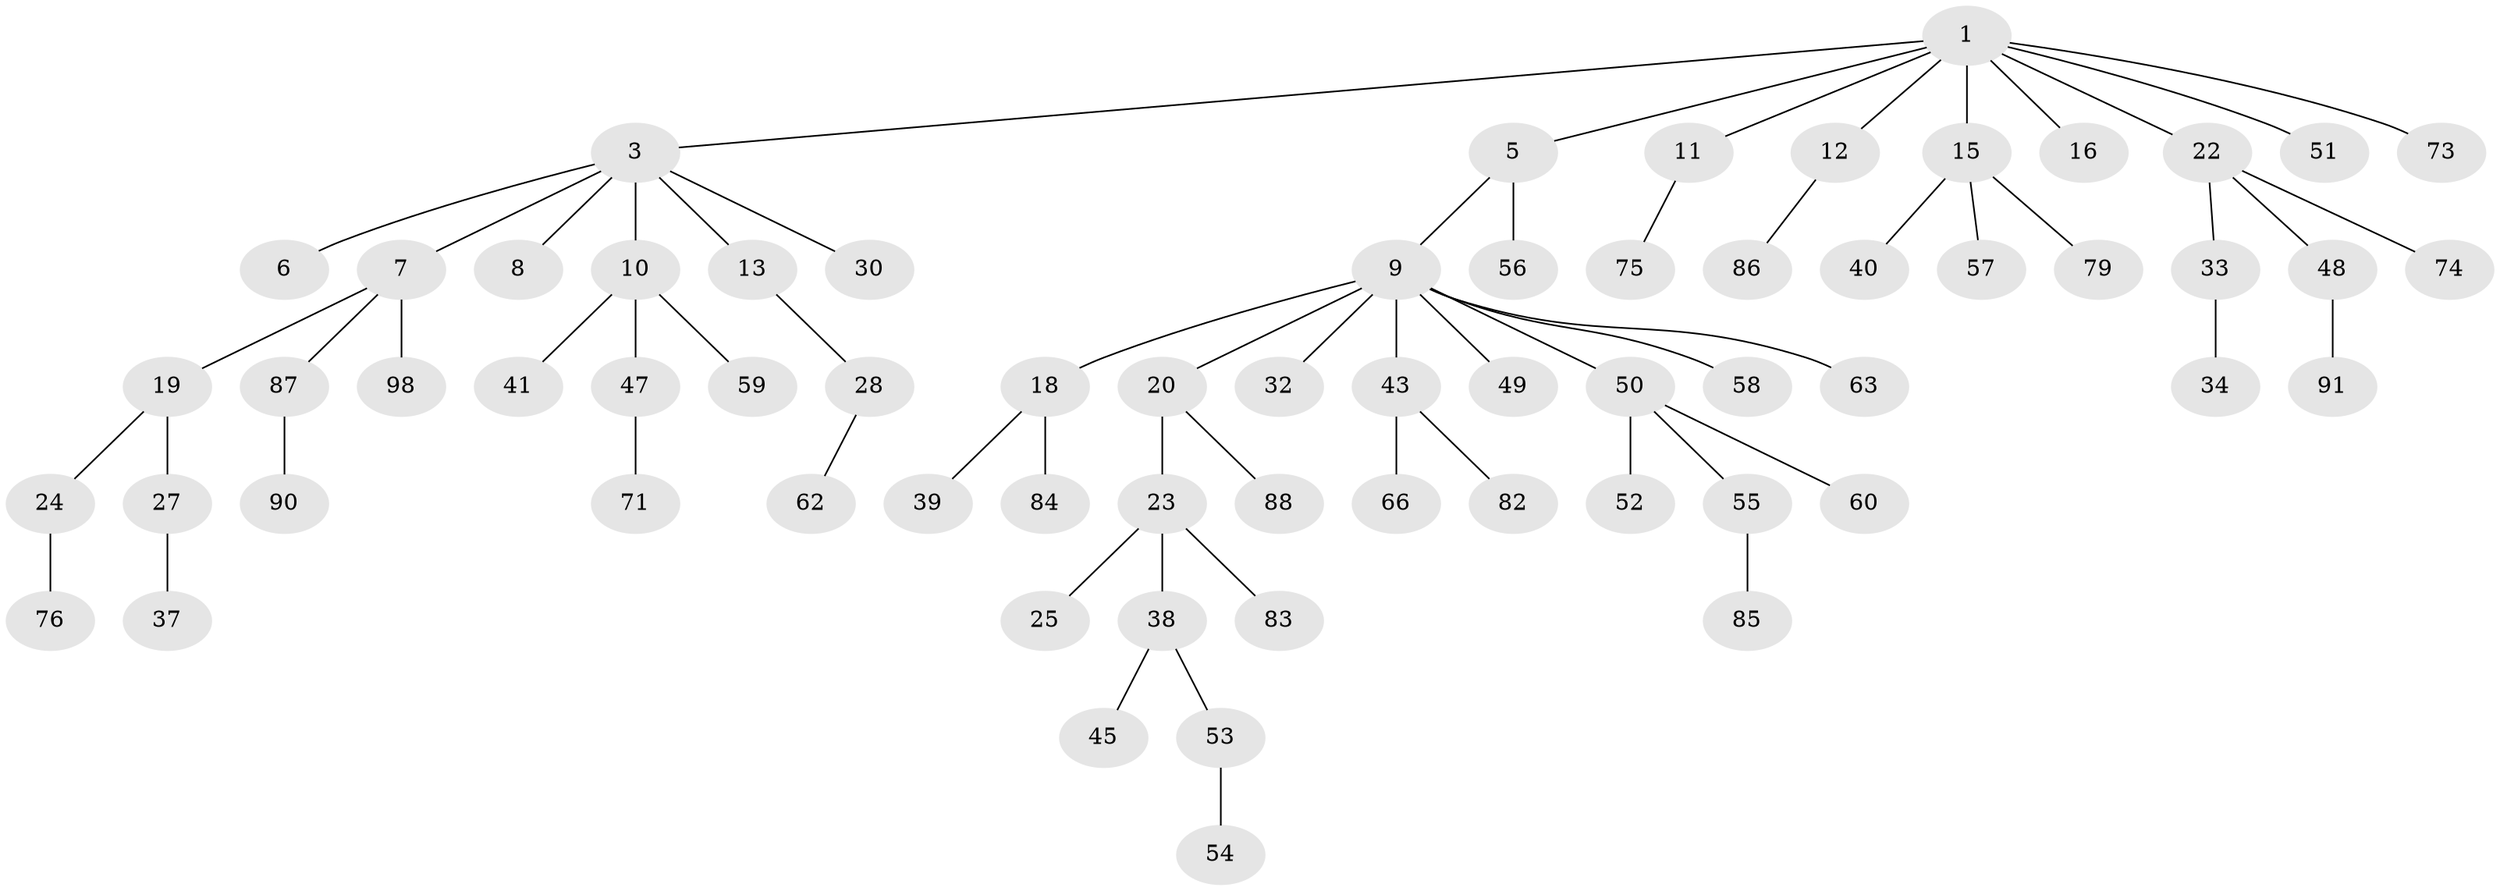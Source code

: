 // original degree distribution, {4: 0.10101010101010101, 7: 0.010101010101010102, 5: 0.020202020202020204, 3: 0.10101010101010101, 1: 0.5050505050505051, 2: 0.25252525252525254, 9: 0.010101010101010102}
// Generated by graph-tools (version 1.1) at 2025/42/03/06/25 10:42:02]
// undirected, 66 vertices, 65 edges
graph export_dot {
graph [start="1"]
  node [color=gray90,style=filled];
  1 [super="+2"];
  3 [super="+4"];
  5;
  6;
  7 [super="+72"];
  8 [super="+92"];
  9 [super="+21"];
  10 [super="+42"];
  11 [super="+14"];
  12 [super="+26"];
  13 [super="+95"];
  15 [super="+31"];
  16 [super="+17"];
  18 [super="+36"];
  19;
  20 [super="+68"];
  22 [super="+35"];
  23 [super="+44"];
  24 [super="+29"];
  25;
  27 [super="+80"];
  28;
  30;
  32;
  33;
  34 [super="+64"];
  37;
  38 [super="+46"];
  39 [super="+65"];
  40;
  41;
  43 [super="+61"];
  45;
  47 [super="+70"];
  48 [super="+96"];
  49;
  50 [super="+77"];
  51;
  52;
  53;
  54 [super="+97"];
  55 [super="+67"];
  56 [super="+69"];
  57;
  58 [super="+93"];
  59;
  60;
  62;
  63;
  66;
  71;
  73 [super="+81"];
  74 [super="+78"];
  75;
  76;
  79;
  82;
  83;
  84 [super="+89"];
  85;
  86;
  87;
  88 [super="+94"];
  90;
  91 [super="+99"];
  98;
  1 -- 3;
  1 -- 51;
  1 -- 73;
  1 -- 16;
  1 -- 5;
  1 -- 22;
  1 -- 11;
  1 -- 12;
  1 -- 15;
  3 -- 7;
  3 -- 8;
  3 -- 30;
  3 -- 10;
  3 -- 13;
  3 -- 6;
  5 -- 9;
  5 -- 56;
  7 -- 19;
  7 -- 87;
  7 -- 98;
  9 -- 18;
  9 -- 20;
  9 -- 43;
  9 -- 49;
  9 -- 50;
  9 -- 58;
  9 -- 63;
  9 -- 32;
  10 -- 41;
  10 -- 47;
  10 -- 59;
  11 -- 75;
  12 -- 86;
  13 -- 28;
  15 -- 40;
  15 -- 57;
  15 -- 79;
  18 -- 39;
  18 -- 84;
  19 -- 24;
  19 -- 27;
  20 -- 23;
  20 -- 88;
  22 -- 33;
  22 -- 74;
  22 -- 48;
  23 -- 25;
  23 -- 38;
  23 -- 83;
  24 -- 76;
  27 -- 37;
  28 -- 62;
  33 -- 34;
  38 -- 45;
  38 -- 53;
  43 -- 82;
  43 -- 66;
  47 -- 71;
  48 -- 91;
  50 -- 52;
  50 -- 55;
  50 -- 60;
  53 -- 54;
  55 -- 85;
  87 -- 90;
}
